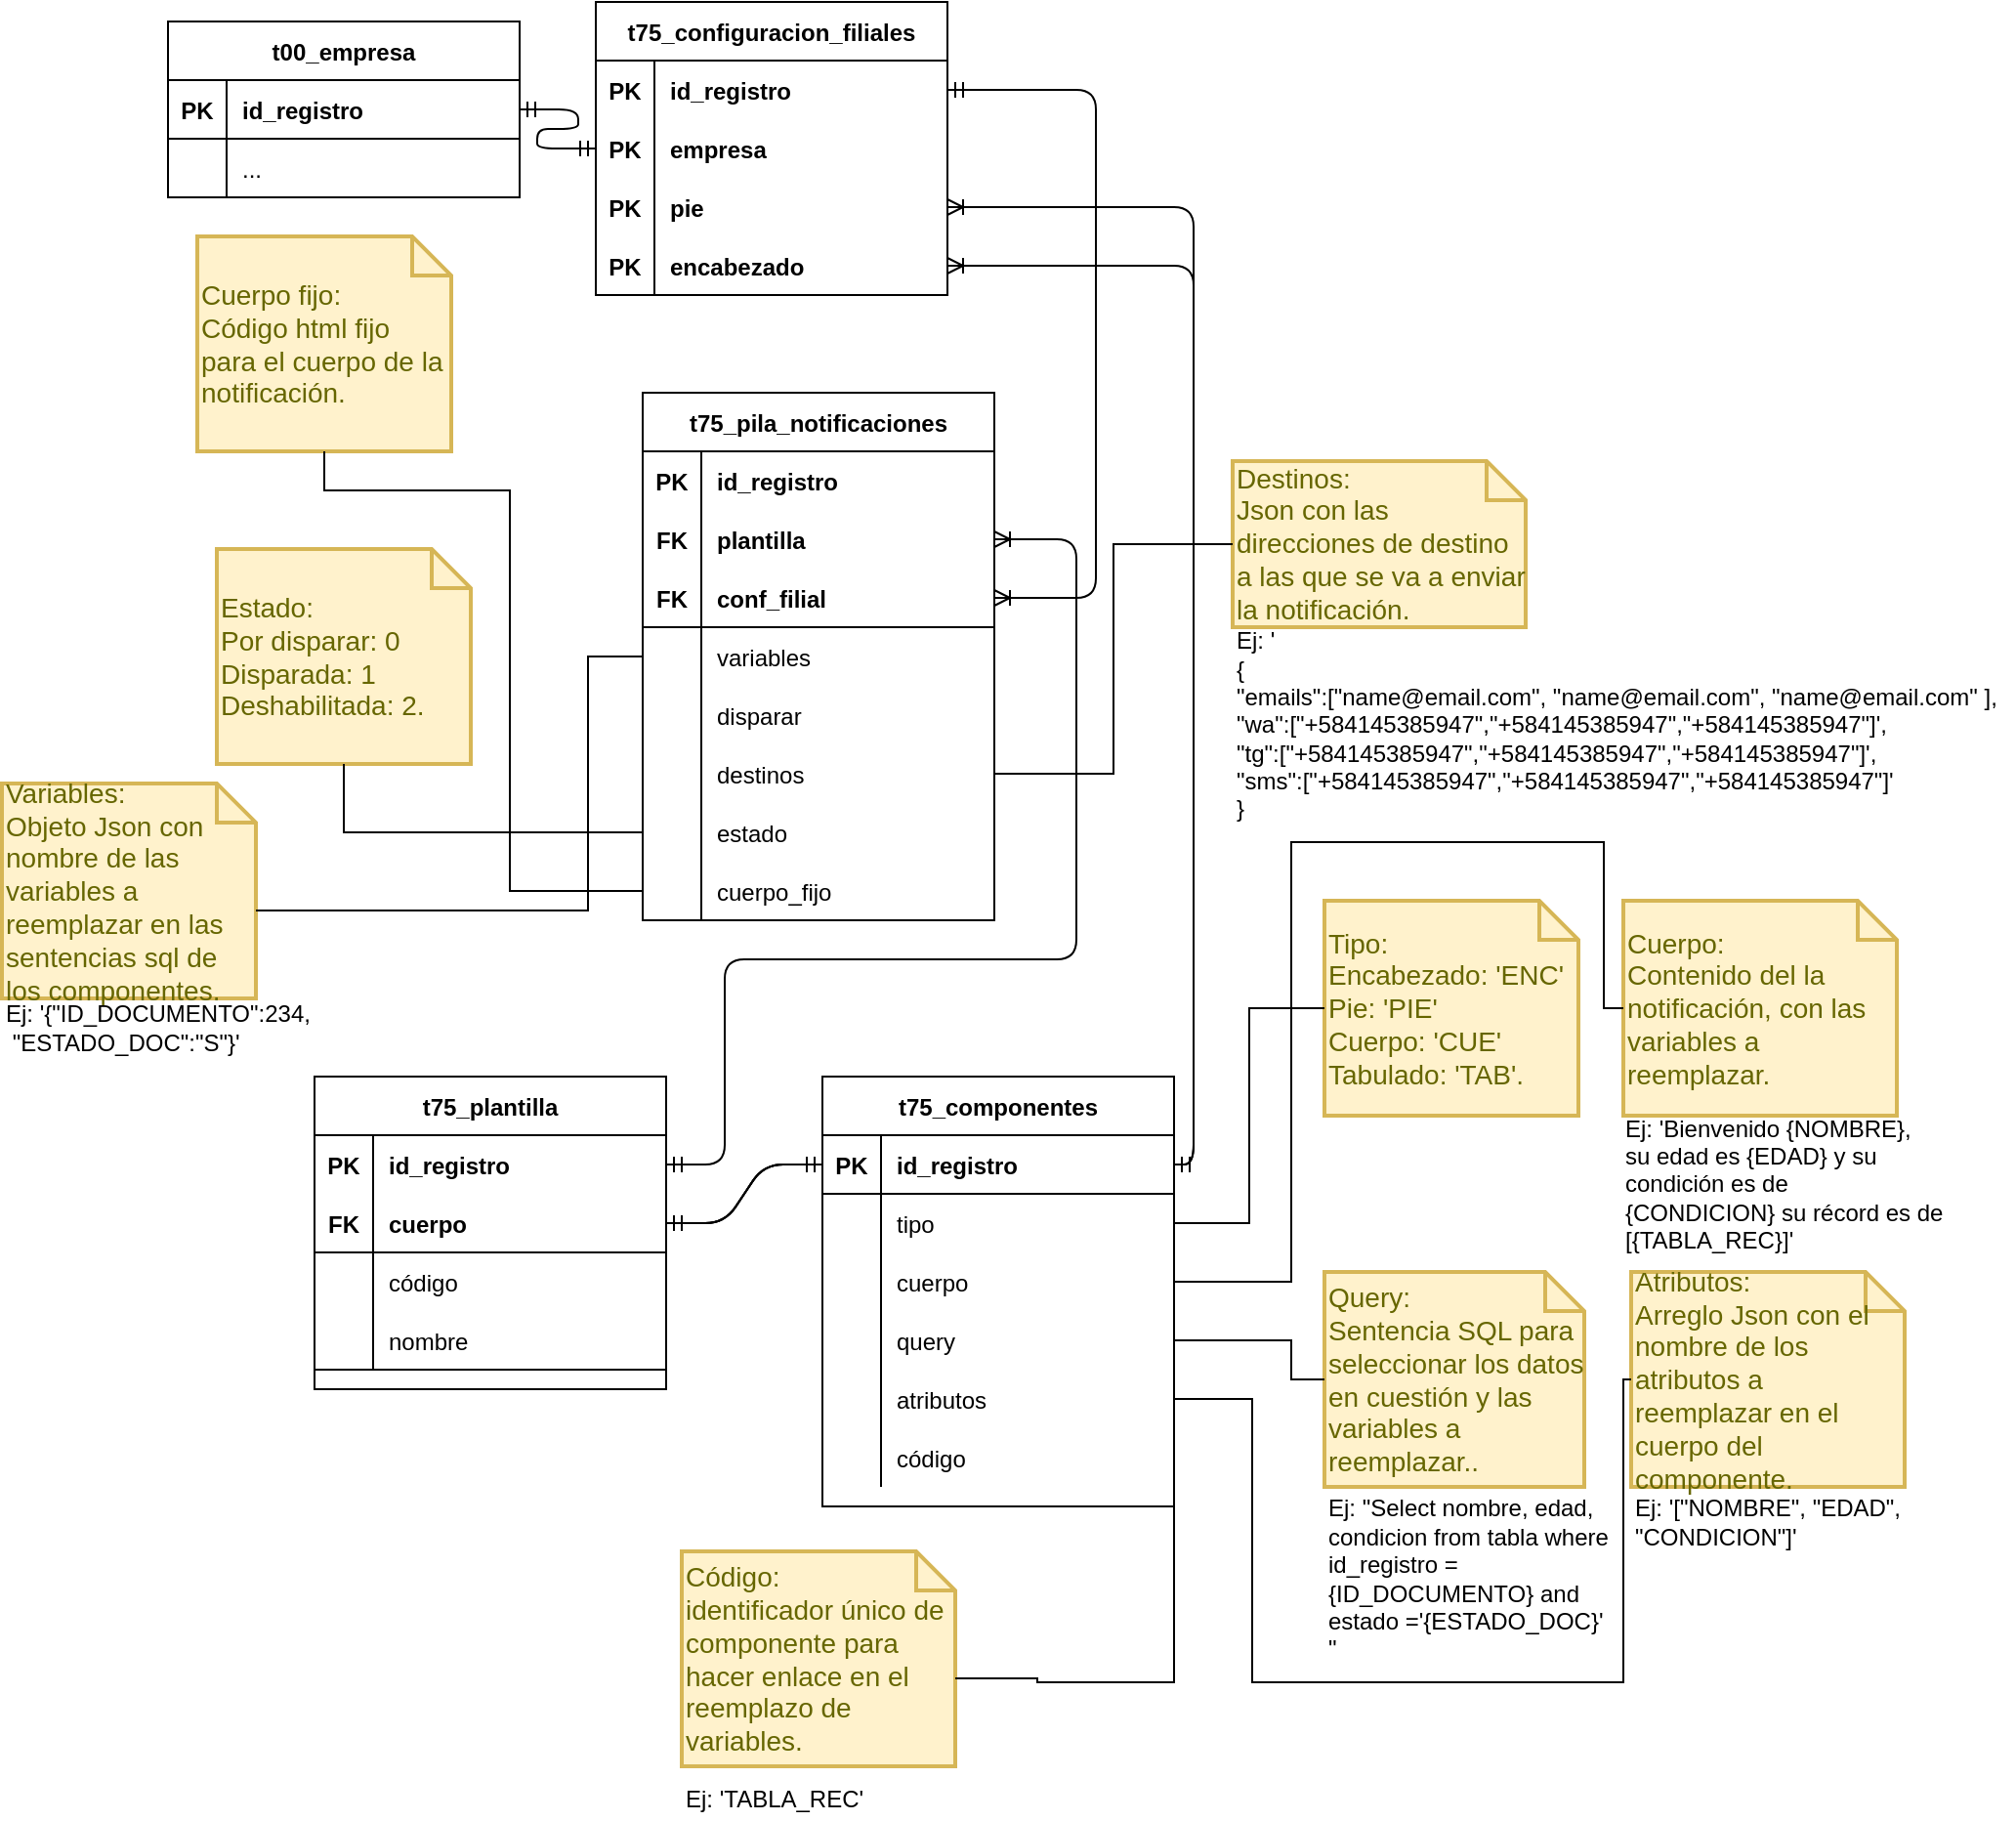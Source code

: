 <mxfile version="13.4.1" type="github">
  <diagram id="J36BQQnPg78suODzzUQr" name="Page-1">
    <mxGraphModel dx="717" dy="1532" grid="1" gridSize="10" guides="1" tooltips="1" connect="1" arrows="1" fold="1" page="1" pageScale="1" pageWidth="827" pageHeight="1169" math="0" shadow="0">
      <root>
        <mxCell id="0" />
        <mxCell id="1" parent="0" />
        <mxCell id="LYrSy0yfMRbzxB3Prvpc-205" value="Tipo: &lt;br&gt;Encabezado: &#39;ENC&#39;&lt;br&gt;Pie: &#39;PIE&#39;&lt;br&gt;Cuerpo: &#39;CUE&#39;&lt;br&gt;Tabulado: &#39;TAB&#39;." style="shape=note;strokeWidth=2;fontSize=14;size=20;whiteSpace=wrap;html=1;fillColor=#fff2cc;strokeColor=#d6b656;fontColor=#666600;align=left;" parent="1" vertex="1">
          <mxGeometry x="697" y="200" width="130" height="110" as="geometry" />
        </mxCell>
        <mxCell id="LYrSy0yfMRbzxB3Prvpc-206" value="" style="endArrow=none;html=1;rounded=0;entryX=0;entryY=0.5;entryDx=0;entryDy=0;entryPerimeter=0;exitX=1;exitY=0.5;exitDx=0;exitDy=0;edgeStyle=orthogonalEdgeStyle;" parent="1" source="LYrSy0yfMRbzxB3Prvpc-193" target="LYrSy0yfMRbzxB3Prvpc-205" edge="1">
          <mxGeometry relative="1" as="geometry">
            <mxPoint x="610" y="470" as="sourcePoint" />
            <mxPoint x="770" y="470" as="targetPoint" />
          </mxGeometry>
        </mxCell>
        <mxCell id="LYrSy0yfMRbzxB3Prvpc-111" value="t75_plantilla" style="shape=table;startSize=30;container=1;collapsible=1;childLayout=tableLayout;fixedRows=1;rowLines=0;fontStyle=1;align=center;resizeLast=1;" parent="1" vertex="1">
          <mxGeometry x="180" y="290" width="180" height="160" as="geometry" />
        </mxCell>
        <mxCell id="LYrSy0yfMRbzxB3Prvpc-112" value="" style="shape=partialRectangle;collapsible=0;dropTarget=0;pointerEvents=0;fillColor=none;top=0;left=0;bottom=0;right=0;points=[[0,0.5],[1,0.5]];portConstraint=eastwest;" parent="LYrSy0yfMRbzxB3Prvpc-111" vertex="1">
          <mxGeometry y="30" width="180" height="30" as="geometry" />
        </mxCell>
        <mxCell id="LYrSy0yfMRbzxB3Prvpc-113" value="PK" style="shape=partialRectangle;connectable=0;fillColor=none;top=0;left=0;bottom=0;right=0;fontStyle=1;overflow=hidden;" parent="LYrSy0yfMRbzxB3Prvpc-112" vertex="1">
          <mxGeometry width="30" height="30" as="geometry" />
        </mxCell>
        <mxCell id="LYrSy0yfMRbzxB3Prvpc-114" value="id_registro" style="shape=partialRectangle;connectable=0;fillColor=none;top=0;left=0;bottom=0;right=0;align=left;spacingLeft=6;fontStyle=1;overflow=hidden;" parent="LYrSy0yfMRbzxB3Prvpc-112" vertex="1">
          <mxGeometry x="30" width="150" height="30" as="geometry" />
        </mxCell>
        <mxCell id="LYrSy0yfMRbzxB3Prvpc-121" value="" style="shape=partialRectangle;collapsible=0;dropTarget=0;pointerEvents=0;fillColor=none;top=0;left=0;bottom=1;right=0;points=[[0,0.5],[1,0.5]];portConstraint=eastwest;fontStyle=1" parent="LYrSy0yfMRbzxB3Prvpc-111" vertex="1">
          <mxGeometry y="60" width="180" height="30" as="geometry" />
        </mxCell>
        <mxCell id="LYrSy0yfMRbzxB3Prvpc-122" value="FK" style="shape=partialRectangle;connectable=0;fillColor=none;top=0;left=0;bottom=0;right=0;editable=1;overflow=hidden;fontStyle=1" parent="LYrSy0yfMRbzxB3Prvpc-121" vertex="1">
          <mxGeometry width="30" height="30" as="geometry" />
        </mxCell>
        <mxCell id="LYrSy0yfMRbzxB3Prvpc-123" value="cuerpo" style="shape=partialRectangle;connectable=0;fillColor=none;top=0;left=0;bottom=0;right=0;align=left;spacingLeft=6;overflow=hidden;fontStyle=1" parent="LYrSy0yfMRbzxB3Prvpc-121" vertex="1">
          <mxGeometry x="30" width="150" height="30" as="geometry" />
        </mxCell>
        <mxCell id="LYrSy0yfMRbzxB3Prvpc-300" value="" style="shape=partialRectangle;collapsible=0;dropTarget=0;pointerEvents=0;fillColor=none;top=0;left=0;bottom=0;right=0;points=[[0,0.5],[1,0.5]];portConstraint=eastwest;fontStyle=1" parent="LYrSy0yfMRbzxB3Prvpc-111" vertex="1">
          <mxGeometry y="90" width="180" height="30" as="geometry" />
        </mxCell>
        <mxCell id="LYrSy0yfMRbzxB3Prvpc-301" value="" style="shape=partialRectangle;connectable=0;fillColor=none;top=0;left=0;bottom=0;right=0;editable=1;overflow=hidden;fontStyle=1" parent="LYrSy0yfMRbzxB3Prvpc-300" vertex="1">
          <mxGeometry width="30" height="30" as="geometry" />
        </mxCell>
        <mxCell id="LYrSy0yfMRbzxB3Prvpc-302" value="código" style="shape=partialRectangle;connectable=0;fillColor=none;top=0;left=0;bottom=0;right=0;align=left;spacingLeft=6;overflow=hidden;fontStyle=0" parent="LYrSy0yfMRbzxB3Prvpc-300" vertex="1">
          <mxGeometry x="30" width="150" height="30" as="geometry" />
        </mxCell>
        <mxCell id="LYrSy0yfMRbzxB3Prvpc-319" value="" style="shape=partialRectangle;collapsible=0;dropTarget=0;pointerEvents=0;fillColor=none;top=0;left=0;bottom=0;right=0;points=[[0,0.5],[1,0.5]];portConstraint=eastwest;fontStyle=1" parent="LYrSy0yfMRbzxB3Prvpc-111" vertex="1">
          <mxGeometry y="120" width="180" height="30" as="geometry" />
        </mxCell>
        <mxCell id="LYrSy0yfMRbzxB3Prvpc-320" value="" style="shape=partialRectangle;connectable=0;fillColor=none;top=0;left=0;bottom=1;right=0;editable=1;overflow=hidden;fontStyle=1" parent="LYrSy0yfMRbzxB3Prvpc-319" vertex="1">
          <mxGeometry width="30" height="30" as="geometry" />
        </mxCell>
        <mxCell id="LYrSy0yfMRbzxB3Prvpc-321" value="nombre" style="shape=partialRectangle;connectable=0;fillColor=none;top=0;left=0;bottom=1;right=0;align=left;spacingLeft=6;overflow=hidden;fontStyle=0" parent="LYrSy0yfMRbzxB3Prvpc-319" vertex="1">
          <mxGeometry x="30" width="150" height="30" as="geometry" />
        </mxCell>
        <mxCell id="LYrSy0yfMRbzxB3Prvpc-189" value="t75_componentes" style="shape=table;startSize=30;container=1;collapsible=1;childLayout=tableLayout;fixedRows=1;rowLines=0;fontStyle=1;align=center;resizeLast=1;" parent="1" vertex="1">
          <mxGeometry x="440" y="290" width="180" height="220" as="geometry" />
        </mxCell>
        <mxCell id="LYrSy0yfMRbzxB3Prvpc-190" value="" style="shape=partialRectangle;collapsible=0;dropTarget=0;pointerEvents=0;fillColor=none;top=0;left=0;bottom=1;right=0;points=[[0,0.5],[1,0.5]];portConstraint=eastwest;" parent="LYrSy0yfMRbzxB3Prvpc-189" vertex="1">
          <mxGeometry y="30" width="180" height="30" as="geometry" />
        </mxCell>
        <mxCell id="LYrSy0yfMRbzxB3Prvpc-191" value="PK" style="shape=partialRectangle;connectable=0;fillColor=none;top=0;left=0;bottom=0;right=0;fontStyle=1;overflow=hidden;" parent="LYrSy0yfMRbzxB3Prvpc-190" vertex="1">
          <mxGeometry width="30" height="30" as="geometry" />
        </mxCell>
        <mxCell id="LYrSy0yfMRbzxB3Prvpc-192" value="id_registro" style="shape=partialRectangle;connectable=0;fillColor=none;top=0;left=0;bottom=0;right=0;align=left;spacingLeft=6;fontStyle=1;overflow=hidden;" parent="LYrSy0yfMRbzxB3Prvpc-190" vertex="1">
          <mxGeometry x="30" width="150" height="30" as="geometry" />
        </mxCell>
        <mxCell id="LYrSy0yfMRbzxB3Prvpc-193" value="" style="shape=partialRectangle;collapsible=0;dropTarget=0;pointerEvents=0;fillColor=none;top=0;left=0;bottom=0;right=0;points=[[0,0.5],[1,0.5]];portConstraint=eastwest;" parent="LYrSy0yfMRbzxB3Prvpc-189" vertex="1">
          <mxGeometry y="60" width="180" height="30" as="geometry" />
        </mxCell>
        <mxCell id="LYrSy0yfMRbzxB3Prvpc-194" value="" style="shape=partialRectangle;connectable=0;fillColor=none;top=0;left=0;bottom=0;right=0;editable=1;overflow=hidden;" parent="LYrSy0yfMRbzxB3Prvpc-193" vertex="1">
          <mxGeometry width="30" height="30" as="geometry" />
        </mxCell>
        <mxCell id="LYrSy0yfMRbzxB3Prvpc-195" value="tipo" style="shape=partialRectangle;connectable=0;fillColor=none;top=0;left=0;bottom=0;right=0;align=left;spacingLeft=6;overflow=hidden;" parent="LYrSy0yfMRbzxB3Prvpc-193" vertex="1">
          <mxGeometry x="30" width="150" height="30" as="geometry" />
        </mxCell>
        <mxCell id="LYrSy0yfMRbzxB3Prvpc-196" value="" style="shape=partialRectangle;collapsible=0;dropTarget=0;pointerEvents=0;fillColor=none;top=0;left=0;bottom=0;right=0;points=[[0,0.5],[1,0.5]];portConstraint=eastwest;" parent="LYrSy0yfMRbzxB3Prvpc-189" vertex="1">
          <mxGeometry y="90" width="180" height="30" as="geometry" />
        </mxCell>
        <mxCell id="LYrSy0yfMRbzxB3Prvpc-197" value="" style="shape=partialRectangle;connectable=0;fillColor=none;top=0;left=0;bottom=0;right=0;editable=1;overflow=hidden;" parent="LYrSy0yfMRbzxB3Prvpc-196" vertex="1">
          <mxGeometry width="30" height="30" as="geometry" />
        </mxCell>
        <mxCell id="LYrSy0yfMRbzxB3Prvpc-198" value="cuerpo" style="shape=partialRectangle;connectable=0;fillColor=none;top=0;left=0;bottom=0;right=0;align=left;spacingLeft=6;overflow=hidden;" parent="LYrSy0yfMRbzxB3Prvpc-196" vertex="1">
          <mxGeometry x="30" width="150" height="30" as="geometry" />
        </mxCell>
        <mxCell id="LYrSy0yfMRbzxB3Prvpc-199" value="" style="shape=partialRectangle;collapsible=0;dropTarget=0;pointerEvents=0;fillColor=none;top=0;left=0;bottom=0;right=0;points=[[0,0.5],[1,0.5]];portConstraint=eastwest;" parent="LYrSy0yfMRbzxB3Prvpc-189" vertex="1">
          <mxGeometry y="120" width="180" height="30" as="geometry" />
        </mxCell>
        <mxCell id="LYrSy0yfMRbzxB3Prvpc-200" value="" style="shape=partialRectangle;connectable=0;fillColor=none;top=0;left=0;bottom=0;right=0;editable=1;overflow=hidden;" parent="LYrSy0yfMRbzxB3Prvpc-199" vertex="1">
          <mxGeometry width="30" height="30" as="geometry" />
        </mxCell>
        <mxCell id="LYrSy0yfMRbzxB3Prvpc-201" value="query" style="shape=partialRectangle;connectable=0;fillColor=none;top=0;left=0;bottom=0;right=0;align=left;spacingLeft=6;overflow=hidden;" parent="LYrSy0yfMRbzxB3Prvpc-199" vertex="1">
          <mxGeometry x="30" width="150" height="30" as="geometry" />
        </mxCell>
        <mxCell id="LYrSy0yfMRbzxB3Prvpc-202" value="" style="shape=partialRectangle;collapsible=0;dropTarget=0;pointerEvents=0;fillColor=none;top=0;left=0;bottom=0;right=0;points=[[0,0.5],[1,0.5]];portConstraint=eastwest;" parent="LYrSy0yfMRbzxB3Prvpc-189" vertex="1">
          <mxGeometry y="150" width="180" height="30" as="geometry" />
        </mxCell>
        <mxCell id="LYrSy0yfMRbzxB3Prvpc-203" value="" style="shape=partialRectangle;connectable=0;fillColor=none;top=0;left=0;bottom=0;right=0;editable=1;overflow=hidden;" parent="LYrSy0yfMRbzxB3Prvpc-202" vertex="1">
          <mxGeometry width="30" height="30" as="geometry" />
        </mxCell>
        <mxCell id="LYrSy0yfMRbzxB3Prvpc-204" value="atributos" style="shape=partialRectangle;connectable=0;fillColor=none;top=0;left=0;bottom=0;right=0;align=left;spacingLeft=6;overflow=hidden;" parent="LYrSy0yfMRbzxB3Prvpc-202" vertex="1">
          <mxGeometry x="30" width="150" height="30" as="geometry" />
        </mxCell>
        <mxCell id="LYrSy0yfMRbzxB3Prvpc-234" value="" style="shape=partialRectangle;collapsible=0;dropTarget=0;pointerEvents=0;fillColor=none;top=0;left=0;bottom=0;right=0;points=[[0,0.5],[1,0.5]];portConstraint=eastwest;" parent="LYrSy0yfMRbzxB3Prvpc-189" vertex="1">
          <mxGeometry y="180" width="180" height="30" as="geometry" />
        </mxCell>
        <mxCell id="LYrSy0yfMRbzxB3Prvpc-235" value="" style="shape=partialRectangle;connectable=0;fillColor=none;top=0;left=0;bottom=0;right=0;editable=1;overflow=hidden;" parent="LYrSy0yfMRbzxB3Prvpc-234" vertex="1">
          <mxGeometry width="30" height="30" as="geometry" />
        </mxCell>
        <mxCell id="LYrSy0yfMRbzxB3Prvpc-236" value="código" style="shape=partialRectangle;connectable=0;fillColor=none;top=0;left=0;bottom=0;right=0;align=left;spacingLeft=6;overflow=hidden;" parent="LYrSy0yfMRbzxB3Prvpc-234" vertex="1">
          <mxGeometry x="30" width="150" height="30" as="geometry" />
        </mxCell>
        <mxCell id="LYrSy0yfMRbzxB3Prvpc-214" value="Estado: &lt;br&gt;Por disparar: 0&lt;br&gt;Disparada: 1&lt;br&gt;Deshabilitada: 2." style="shape=note;strokeWidth=2;fontSize=14;size=20;whiteSpace=wrap;html=1;fillColor=#fff2cc;strokeColor=#d6b656;fontColor=#666600;align=left;" parent="1" vertex="1">
          <mxGeometry x="130" y="20" width="130" height="110" as="geometry" />
        </mxCell>
        <mxCell id="LYrSy0yfMRbzxB3Prvpc-215" value="" style="endArrow=none;html=1;rounded=0;entryX=0.5;entryY=1;entryDx=0;entryDy=0;entryPerimeter=0;exitX=0;exitY=0.5;exitDx=0;exitDy=0;edgeStyle=orthogonalEdgeStyle;" parent="1" source="gWyJ4YFkrxUvA9i4bFYE-20" target="LYrSy0yfMRbzxB3Prvpc-214" edge="1">
          <mxGeometry relative="1" as="geometry">
            <mxPoint x="-20" y="375" as="sourcePoint" />
            <mxPoint x="130" y="480" as="targetPoint" />
          </mxGeometry>
        </mxCell>
        <mxCell id="LYrSy0yfMRbzxB3Prvpc-216" value="Atributos:&lt;br&gt;Arreglo Json con el nombre de los atributos a reemplazar en el cuerpo del componente." style="shape=note;strokeWidth=2;fontSize=14;size=20;whiteSpace=wrap;html=1;fillColor=#fff2cc;strokeColor=#d6b656;fontColor=#666600;align=left;" parent="1" vertex="1">
          <mxGeometry x="854" y="390" width="140" height="110" as="geometry" />
        </mxCell>
        <mxCell id="LYrSy0yfMRbzxB3Prvpc-217" value="" style="endArrow=none;html=1;rounded=0;entryX=0;entryY=0.5;entryDx=0;entryDy=0;entryPerimeter=0;exitX=1;exitY=0.5;exitDx=0;exitDy=0;edgeStyle=orthogonalEdgeStyle;" parent="1" source="LYrSy0yfMRbzxB3Prvpc-202" target="LYrSy0yfMRbzxB3Prvpc-216" edge="1">
          <mxGeometry relative="1" as="geometry">
            <mxPoint x="530" y="615" as="sourcePoint" />
            <mxPoint x="635" y="570" as="targetPoint" />
            <Array as="points">
              <mxPoint x="660" y="455" />
              <mxPoint x="660" y="600" />
              <mxPoint x="850" y="600" />
              <mxPoint x="850" y="445" />
            </Array>
          </mxGeometry>
        </mxCell>
        <mxCell id="LYrSy0yfMRbzxB3Prvpc-218" value="Ej: &#39;[&quot;NOMBRE&quot;, &quot;EDAD&quot;, &lt;br&gt;&quot;CONDICION&quot;]&#39;" style="text;html=1;align=left;verticalAlign=middle;resizable=0;points=[];autosize=1;" parent="1" vertex="1">
          <mxGeometry x="854" y="503" width="150" height="30" as="geometry" />
        </mxCell>
        <mxCell id="LYrSy0yfMRbzxB3Prvpc-220" value="Cuerpo:&lt;br&gt;Contenido del la notificación, con las variables a reemplazar." style="shape=note;strokeWidth=2;fontSize=14;size=20;whiteSpace=wrap;html=1;fillColor=#fff2cc;strokeColor=#d6b656;fontColor=#666600;align=left;" parent="1" vertex="1">
          <mxGeometry x="850" y="200" width="140" height="110" as="geometry" />
        </mxCell>
        <mxCell id="LYrSy0yfMRbzxB3Prvpc-221" value="Ej: &#39;Bienvenido {NOMBRE}, &lt;br&gt;su edad es {EDAD} y su &lt;br&gt;condición es de &lt;br&gt;{CONDICION} su récord es de &lt;br&gt;[{TABLA_REC}]&#39;" style="text;html=1;align=left;verticalAlign=middle;resizable=0;points=[];autosize=1;" parent="1" vertex="1">
          <mxGeometry x="849" y="305" width="180" height="80" as="geometry" />
        </mxCell>
        <mxCell id="LYrSy0yfMRbzxB3Prvpc-222" value="" style="endArrow=none;html=1;rounded=0;entryX=0;entryY=0.5;entryDx=0;entryDy=0;entryPerimeter=0;exitX=1;exitY=0.5;exitDx=0;exitDy=0;edgeStyle=orthogonalEdgeStyle;" parent="1" source="LYrSy0yfMRbzxB3Prvpc-196" target="LYrSy0yfMRbzxB3Prvpc-220" edge="1">
          <mxGeometry relative="1" as="geometry">
            <mxPoint x="630" y="375" as="sourcePoint" />
            <mxPoint x="707" y="265" as="targetPoint" />
            <Array as="points">
              <mxPoint x="680" y="395" />
              <mxPoint x="680" y="170" />
              <mxPoint x="840" y="170" />
              <mxPoint x="840" y="255" />
            </Array>
          </mxGeometry>
        </mxCell>
        <mxCell id="LYrSy0yfMRbzxB3Prvpc-224" value="Query:&lt;br&gt;Sentencia SQL para seleccionar los datos en cuestión y las variables a reemplazar.." style="shape=note;strokeWidth=2;fontSize=14;size=20;whiteSpace=wrap;html=1;fillColor=#fff2cc;strokeColor=#d6b656;fontColor=#666600;align=left;" parent="1" vertex="1">
          <mxGeometry x="697" y="390" width="133" height="110" as="geometry" />
        </mxCell>
        <mxCell id="LYrSy0yfMRbzxB3Prvpc-225" value="" style="endArrow=none;html=1;rounded=0;entryX=0;entryY=0.5;entryDx=0;entryDy=0;entryPerimeter=0;exitX=1;exitY=0.5;exitDx=0;exitDy=0;edgeStyle=orthogonalEdgeStyle;" parent="1" source="LYrSy0yfMRbzxB3Prvpc-199" target="LYrSy0yfMRbzxB3Prvpc-224" edge="1">
          <mxGeometry relative="1" as="geometry">
            <mxPoint x="860" y="505" as="sourcePoint" />
            <mxPoint x="947" y="375" as="targetPoint" />
            <Array as="points">
              <mxPoint x="680" y="425" />
              <mxPoint x="680" y="445" />
            </Array>
          </mxGeometry>
        </mxCell>
        <mxCell id="LYrSy0yfMRbzxB3Prvpc-226" value="Ej: &quot;Select nombre, edad, &lt;br&gt;condicion from tabla where &lt;br&gt;id_registro =&lt;br&gt;{ID_DOCUMENTO} and&lt;br&gt;estado =&#39;{ESTADO_DOC}&#39;&lt;br&gt;&quot;" style="text;html=1;align=left;verticalAlign=middle;resizable=0;points=[];autosize=1;" parent="1" vertex="1">
          <mxGeometry x="697" y="502" width="160" height="90" as="geometry" />
        </mxCell>
        <mxCell id="LYrSy0yfMRbzxB3Prvpc-231" value="Variables:&lt;br&gt;Objeto Json con nombre de las variables a reemplazar en las sentencias sql de los componentes." style="shape=note;strokeWidth=2;fontSize=14;size=20;whiteSpace=wrap;html=1;fillColor=#fff2cc;strokeColor=#d6b656;fontColor=#666600;align=left;" parent="1" vertex="1">
          <mxGeometry x="20" y="140" width="130" height="110" as="geometry" />
        </mxCell>
        <mxCell id="LYrSy0yfMRbzxB3Prvpc-232" value="" style="endArrow=none;html=1;rounded=0;entryX=0;entryY=0;entryDx=130;entryDy=65;entryPerimeter=0;exitX=0;exitY=0.5;exitDx=0;exitDy=0;edgeStyle=orthogonalEdgeStyle;" parent="1" source="LYrSy0yfMRbzxB3Prvpc-262" target="LYrSy0yfMRbzxB3Prvpc-231" edge="1">
          <mxGeometry relative="1" as="geometry">
            <mxPoint x="180" y="725" as="sourcePoint" />
            <mxPoint x="130" y="720" as="targetPoint" />
            <Array as="points">
              <mxPoint x="320" y="75" />
              <mxPoint x="320" y="205" />
            </Array>
          </mxGeometry>
        </mxCell>
        <mxCell id="LYrSy0yfMRbzxB3Prvpc-233" value="Ej: &#39;{&quot;ID_DOCUMENTO&quot;:234,&lt;br&gt;&amp;nbsp;&quot;ESTADO_DOC&quot;:&quot;S&quot;}&#39;" style="text;html=1;align=left;verticalAlign=middle;resizable=0;points=[];autosize=1;" parent="1" vertex="1">
          <mxGeometry x="20" y="250" width="170" height="30" as="geometry" />
        </mxCell>
        <mxCell id="LYrSy0yfMRbzxB3Prvpc-237" value="Código:&lt;br&gt;identificador único de componente para hacer enlace en el reemplazo de variables." style="shape=note;strokeWidth=2;fontSize=14;size=20;whiteSpace=wrap;html=1;fillColor=#fff2cc;strokeColor=#d6b656;fontColor=#666600;align=left;" parent="1" vertex="1">
          <mxGeometry x="368" y="533" width="140" height="110" as="geometry" />
        </mxCell>
        <mxCell id="LYrSy0yfMRbzxB3Prvpc-238" value="" style="endArrow=none;html=1;rounded=0;entryX=0;entryY=0;entryDx=140;entryDy=65;entryPerimeter=0;exitX=1;exitY=0.5;exitDx=0;exitDy=0;edgeStyle=orthogonalEdgeStyle;" parent="1" source="LYrSy0yfMRbzxB3Prvpc-234" target="LYrSy0yfMRbzxB3Prvpc-237" edge="1">
          <mxGeometry relative="1" as="geometry">
            <mxPoint x="348" y="685" as="sourcePoint" />
            <mxPoint x="363" y="800" as="targetPoint" />
            <Array as="points">
              <mxPoint x="620" y="600" />
              <mxPoint x="550" y="600" />
              <mxPoint x="550" y="598" />
            </Array>
          </mxGeometry>
        </mxCell>
        <mxCell id="LYrSy0yfMRbzxB3Prvpc-239" value="Ej: &#39;TABLA_REC&#39;" style="text;html=1;align=left;verticalAlign=middle;resizable=0;points=[];autosize=1;" parent="1" vertex="1">
          <mxGeometry x="368" y="650" width="110" height="20" as="geometry" />
        </mxCell>
        <mxCell id="LYrSy0yfMRbzxB3Prvpc-240" value="" style="edgeStyle=entityRelationEdgeStyle;fontSize=12;html=1;endArrow=ERmandOne;startArrow=ERmandOne;entryX=0;entryY=0.5;entryDx=0;entryDy=0;exitX=1;exitY=0.5;exitDx=0;exitDy=0;" parent="1" target="LYrSy0yfMRbzxB3Prvpc-190" edge="1">
          <mxGeometry width="100" height="100" relative="1" as="geometry">
            <mxPoint x="360" y="365" as="sourcePoint" />
            <mxPoint x="470" y="560" as="targetPoint" />
          </mxGeometry>
        </mxCell>
        <mxCell id="LYrSy0yfMRbzxB3Prvpc-241" value="" style="edgeStyle=entityRelationEdgeStyle;fontSize=12;html=1;endArrow=ERmandOne;startArrow=ERmandOne;entryX=0;entryY=0.5;entryDx=0;entryDy=0;exitX=1;exitY=0.5;exitDx=0;exitDy=0;" parent="1" target="LYrSy0yfMRbzxB3Prvpc-190" edge="1">
          <mxGeometry width="100" height="100" relative="1" as="geometry">
            <mxPoint x="360" y="365" as="sourcePoint" />
            <mxPoint x="450" y="345" as="targetPoint" />
          </mxGeometry>
        </mxCell>
        <mxCell id="LYrSy0yfMRbzxB3Prvpc-242" value="" style="edgeStyle=entityRelationEdgeStyle;fontSize=12;html=1;endArrow=ERmandOne;startArrow=ERmandOne;entryX=0;entryY=0.5;entryDx=0;entryDy=0;exitX=1;exitY=0.5;exitDx=0;exitDy=0;" parent="1" source="LYrSy0yfMRbzxB3Prvpc-121" target="LYrSy0yfMRbzxB3Prvpc-190" edge="1">
          <mxGeometry width="100" height="100" relative="1" as="geometry">
            <mxPoint x="380" y="385" as="sourcePoint" />
            <mxPoint x="460" y="355" as="targetPoint" />
          </mxGeometry>
        </mxCell>
        <mxCell id="LYrSy0yfMRbzxB3Prvpc-265" value="" style="edgeStyle=orthogonalEdgeStyle;fontSize=12;html=1;endArrow=ERoneToMany;startArrow=ERmandOne;exitX=1;exitY=0.5;exitDx=0;exitDy=0;entryX=1;entryY=0.5;entryDx=0;entryDy=0;" parent="1" source="LYrSy0yfMRbzxB3Prvpc-112" target="LYrSy0yfMRbzxB3Prvpc-256" edge="1">
          <mxGeometry width="100" height="100" relative="1" as="geometry">
            <mxPoint x="550" y="150" as="sourcePoint" />
            <mxPoint x="570" y="200" as="targetPoint" />
            <Array as="points">
              <mxPoint x="390" y="335" />
              <mxPoint x="390" y="230" />
              <mxPoint x="570" y="230" />
              <mxPoint x="570" y="15" />
            </Array>
          </mxGeometry>
        </mxCell>
        <mxCell id="LYrSy0yfMRbzxB3Prvpc-325" value="Destinos:&lt;br&gt;Json con las direcciones de destino a las que se va a enviar la notificación." style="shape=note;strokeWidth=2;fontSize=14;size=20;whiteSpace=wrap;html=1;fillColor=#fff2cc;strokeColor=#d6b656;fontColor=#666600;align=left;" parent="1" vertex="1">
          <mxGeometry x="650" y="-25.06" width="150" height="85.06" as="geometry" />
        </mxCell>
        <mxCell id="LYrSy0yfMRbzxB3Prvpc-326" value="" style="endArrow=none;html=1;rounded=0;entryX=0;entryY=0.5;entryDx=0;entryDy=0;entryPerimeter=0;exitX=1;exitY=0.5;exitDx=0;exitDy=0;edgeStyle=orthogonalEdgeStyle;" parent="1" source="LYrSy0yfMRbzxB3Prvpc-322" target="LYrSy0yfMRbzxB3Prvpc-325" edge="1">
          <mxGeometry relative="1" as="geometry">
            <mxPoint x="710" y="139.94" as="sourcePoint" />
            <mxPoint x="860" y="244.94" as="targetPoint" />
          </mxGeometry>
        </mxCell>
        <mxCell id="LYrSy0yfMRbzxB3Prvpc-327" value="Ej: &#39;&lt;br&gt;{&lt;br&gt;&quot;emails&quot;:[&quot;name@email.com&quot;, &quot;name@email.com&quot;,&amp;nbsp;&quot;name@email.com&quot;&amp;nbsp;],&lt;br&gt;&quot;wa&quot;:[&quot;+584145385947&quot;,&quot;+584145385947&quot;,&quot;+584145385947&quot;]&#39;,&lt;br&gt;&quot;tg&quot;:[&quot;+584145385947&quot;,&quot;+584145385947&quot;,&quot;+584145385947&quot;]&#39;,&lt;br&gt;&quot;sms&quot;:[&quot;+584145385947&quot;,&quot;+584145385947&quot;,&quot;+584145385947&quot;]&#39;&lt;br&gt;}" style="text;html=1;align=left;verticalAlign=middle;resizable=0;points=[];autosize=1;" parent="1" vertex="1">
          <mxGeometry x="650" y="60" width="400" height="100" as="geometry" />
        </mxCell>
        <mxCell id="gWyJ4YFkrxUvA9i4bFYE-46" value="t75_configuracion_filiales" style="shape=table;startSize=30;container=1;collapsible=1;childLayout=tableLayout;fixedRows=1;rowLines=0;fontStyle=1;align=center;resizeLast=1;" vertex="1" parent="1">
          <mxGeometry x="324" y="-260" width="180" height="150" as="geometry" />
        </mxCell>
        <mxCell id="gWyJ4YFkrxUvA9i4bFYE-47" value="" style="shape=partialRectangle;collapsible=0;dropTarget=0;pointerEvents=0;fillColor=none;top=0;left=0;bottom=0;right=0;points=[[0,0.5],[1,0.5]];portConstraint=eastwest;" vertex="1" parent="gWyJ4YFkrxUvA9i4bFYE-46">
          <mxGeometry y="30" width="180" height="30" as="geometry" />
        </mxCell>
        <mxCell id="gWyJ4YFkrxUvA9i4bFYE-48" value="PK" style="shape=partialRectangle;connectable=0;fillColor=none;top=0;left=0;bottom=0;right=0;fontStyle=1;overflow=hidden;" vertex="1" parent="gWyJ4YFkrxUvA9i4bFYE-47">
          <mxGeometry width="30" height="30" as="geometry" />
        </mxCell>
        <mxCell id="gWyJ4YFkrxUvA9i4bFYE-49" value="id_registro" style="shape=partialRectangle;connectable=0;fillColor=none;top=0;left=0;bottom=0;right=0;align=left;spacingLeft=6;fontStyle=1;overflow=hidden;" vertex="1" parent="gWyJ4YFkrxUvA9i4bFYE-47">
          <mxGeometry x="30" width="150" height="30" as="geometry" />
        </mxCell>
        <mxCell id="gWyJ4YFkrxUvA9i4bFYE-53" value="" style="shape=partialRectangle;collapsible=0;dropTarget=0;pointerEvents=0;fillColor=none;top=0;left=0;bottom=0;right=0;points=[[0,0.5],[1,0.5]];portConstraint=eastwest;" vertex="1" parent="gWyJ4YFkrxUvA9i4bFYE-46">
          <mxGeometry y="60" width="180" height="30" as="geometry" />
        </mxCell>
        <mxCell id="gWyJ4YFkrxUvA9i4bFYE-54" value="PK" style="shape=partialRectangle;connectable=0;fillColor=none;top=0;left=0;bottom=0;right=0;fontStyle=1;overflow=hidden;" vertex="1" parent="gWyJ4YFkrxUvA9i4bFYE-53">
          <mxGeometry width="30" height="30" as="geometry" />
        </mxCell>
        <mxCell id="gWyJ4YFkrxUvA9i4bFYE-55" value="empresa" style="shape=partialRectangle;connectable=0;fillColor=none;top=0;left=0;bottom=0;right=0;align=left;spacingLeft=6;fontStyle=1;overflow=hidden;" vertex="1" parent="gWyJ4YFkrxUvA9i4bFYE-53">
          <mxGeometry x="30" width="150" height="30" as="geometry" />
        </mxCell>
        <mxCell id="gWyJ4YFkrxUvA9i4bFYE-56" value="" style="shape=partialRectangle;collapsible=0;dropTarget=0;pointerEvents=0;fillColor=none;top=0;left=0;bottom=0;right=0;points=[[0,0.5],[1,0.5]];portConstraint=eastwest;" vertex="1" parent="gWyJ4YFkrxUvA9i4bFYE-46">
          <mxGeometry y="90" width="180" height="30" as="geometry" />
        </mxCell>
        <mxCell id="gWyJ4YFkrxUvA9i4bFYE-57" value="PK" style="shape=partialRectangle;connectable=0;fillColor=none;top=0;left=0;bottom=0;right=0;fontStyle=1;overflow=hidden;" vertex="1" parent="gWyJ4YFkrxUvA9i4bFYE-56">
          <mxGeometry width="30" height="30" as="geometry" />
        </mxCell>
        <mxCell id="gWyJ4YFkrxUvA9i4bFYE-58" value="pie" style="shape=partialRectangle;connectable=0;fillColor=none;top=0;left=0;bottom=0;right=0;align=left;spacingLeft=6;fontStyle=1;overflow=hidden;" vertex="1" parent="gWyJ4YFkrxUvA9i4bFYE-56">
          <mxGeometry x="30" width="150" height="30" as="geometry" />
        </mxCell>
        <mxCell id="gWyJ4YFkrxUvA9i4bFYE-59" value="" style="shape=partialRectangle;collapsible=0;dropTarget=0;pointerEvents=0;fillColor=none;top=0;left=0;bottom=1;right=0;points=[[0,0.5],[1,0.5]];portConstraint=eastwest;" vertex="1" parent="gWyJ4YFkrxUvA9i4bFYE-46">
          <mxGeometry y="120" width="180" height="30" as="geometry" />
        </mxCell>
        <mxCell id="gWyJ4YFkrxUvA9i4bFYE-60" value="PK" style="shape=partialRectangle;connectable=0;fillColor=none;top=0;left=0;bottom=0;right=0;fontStyle=1;overflow=hidden;" vertex="1" parent="gWyJ4YFkrxUvA9i4bFYE-59">
          <mxGeometry width="30" height="30" as="geometry" />
        </mxCell>
        <mxCell id="gWyJ4YFkrxUvA9i4bFYE-61" value="encabezado" style="shape=partialRectangle;connectable=0;fillColor=none;top=0;left=0;bottom=0;right=0;align=left;spacingLeft=6;fontStyle=1;overflow=hidden;" vertex="1" parent="gWyJ4YFkrxUvA9i4bFYE-59">
          <mxGeometry x="30" width="150" height="30" as="geometry" />
        </mxCell>
        <mxCell id="gWyJ4YFkrxUvA9i4bFYE-23" value="t00_empresa" style="shape=table;startSize=30;container=1;collapsible=1;childLayout=tableLayout;fixedRows=1;rowLines=0;fontStyle=1;align=center;resizeLast=1;" vertex="1" parent="1">
          <mxGeometry x="105" y="-250" width="180" height="90" as="geometry" />
        </mxCell>
        <mxCell id="gWyJ4YFkrxUvA9i4bFYE-24" value="" style="shape=partialRectangle;collapsible=0;dropTarget=0;pointerEvents=0;fillColor=none;top=0;left=0;bottom=1;right=0;points=[[0,0.5],[1,0.5]];portConstraint=eastwest;" vertex="1" parent="gWyJ4YFkrxUvA9i4bFYE-23">
          <mxGeometry y="30" width="180" height="30" as="geometry" />
        </mxCell>
        <mxCell id="gWyJ4YFkrxUvA9i4bFYE-25" value="PK" style="shape=partialRectangle;connectable=0;fillColor=none;top=0;left=0;bottom=0;right=0;fontStyle=1;overflow=hidden;" vertex="1" parent="gWyJ4YFkrxUvA9i4bFYE-24">
          <mxGeometry width="30" height="30" as="geometry" />
        </mxCell>
        <mxCell id="gWyJ4YFkrxUvA9i4bFYE-26" value="id_registro" style="shape=partialRectangle;connectable=0;fillColor=none;top=0;left=0;bottom=0;right=0;align=left;spacingLeft=6;fontStyle=1;overflow=hidden;" vertex="1" parent="gWyJ4YFkrxUvA9i4bFYE-24">
          <mxGeometry x="30" width="150" height="30" as="geometry" />
        </mxCell>
        <mxCell id="gWyJ4YFkrxUvA9i4bFYE-33" value="" style="shape=partialRectangle;collapsible=0;dropTarget=0;pointerEvents=0;fillColor=none;top=0;left=0;bottom=0;right=0;points=[[0,0.5],[1,0.5]];portConstraint=eastwest;" vertex="1" parent="gWyJ4YFkrxUvA9i4bFYE-23">
          <mxGeometry y="60" width="180" height="30" as="geometry" />
        </mxCell>
        <mxCell id="gWyJ4YFkrxUvA9i4bFYE-34" value="" style="shape=partialRectangle;connectable=0;fillColor=none;top=0;left=0;bottom=0;right=0;editable=1;overflow=hidden;" vertex="1" parent="gWyJ4YFkrxUvA9i4bFYE-33">
          <mxGeometry width="30" height="30" as="geometry" />
        </mxCell>
        <mxCell id="gWyJ4YFkrxUvA9i4bFYE-35" value="..." style="shape=partialRectangle;connectable=0;fillColor=none;top=0;left=0;bottom=0;right=0;align=left;spacingLeft=6;overflow=hidden;" vertex="1" parent="gWyJ4YFkrxUvA9i4bFYE-33">
          <mxGeometry x="30" width="150" height="30" as="geometry" />
        </mxCell>
        <mxCell id="gWyJ4YFkrxUvA9i4bFYE-62" value="" style="edgeStyle=orthogonalEdgeStyle;fontSize=12;html=1;endArrow=ERoneToMany;startArrow=ERmandOne;exitX=1;exitY=0.5;exitDx=0;exitDy=0;entryX=1;entryY=0.5;entryDx=0;entryDy=0;" edge="1" parent="1" source="gWyJ4YFkrxUvA9i4bFYE-47" target="LYrSy0yfMRbzxB3Prvpc-259">
          <mxGeometry width="100" height="100" relative="1" as="geometry">
            <mxPoint x="550" y="-10" as="sourcePoint" />
            <mxPoint x="718" y="-300" as="targetPoint" />
            <Array as="points">
              <mxPoint x="580" y="-215" />
              <mxPoint x="580" y="45" />
            </Array>
          </mxGeometry>
        </mxCell>
        <mxCell id="gWyJ4YFkrxUvA9i4bFYE-63" value="" style="edgeStyle=orthogonalEdgeStyle;fontSize=12;html=1;endArrow=ERoneToMany;startArrow=ERmandOne;entryX=1;entryY=0.5;entryDx=0;entryDy=0;exitX=1;exitY=0.5;exitDx=0;exitDy=0;" edge="1" parent="1" source="LYrSy0yfMRbzxB3Prvpc-190" target="gWyJ4YFkrxUvA9i4bFYE-56">
          <mxGeometry width="100" height="100" relative="1" as="geometry">
            <mxPoint x="747" y="621" as="sourcePoint" />
            <mxPoint x="71" y="140" as="targetPoint" />
            <Array as="points">
              <mxPoint x="630" y="335" />
              <mxPoint x="630" y="-155" />
            </Array>
          </mxGeometry>
        </mxCell>
        <mxCell id="gWyJ4YFkrxUvA9i4bFYE-64" value="" style="edgeStyle=entityRelationEdgeStyle;fontSize=12;html=1;endArrow=ERmandOne;startArrow=ERmandOne;exitX=1;exitY=0.5;exitDx=0;exitDy=0;entryX=0;entryY=0.5;entryDx=0;entryDy=0;" edge="1" parent="1" source="gWyJ4YFkrxUvA9i4bFYE-24" target="gWyJ4YFkrxUvA9i4bFYE-53">
          <mxGeometry width="100" height="100" relative="1" as="geometry">
            <mxPoint x="620" y="-110" as="sourcePoint" />
            <mxPoint x="720" y="-210" as="targetPoint" />
          </mxGeometry>
        </mxCell>
        <mxCell id="gWyJ4YFkrxUvA9i4bFYE-65" value="" style="edgeStyle=orthogonalEdgeStyle;fontSize=12;html=1;endArrow=ERoneToMany;startArrow=ERmandOne;entryX=1;entryY=0.5;entryDx=0;entryDy=0;exitX=1;exitY=0.5;exitDx=0;exitDy=0;" edge="1" parent="1" source="LYrSy0yfMRbzxB3Prvpc-190" target="gWyJ4YFkrxUvA9i4bFYE-59">
          <mxGeometry width="100" height="100" relative="1" as="geometry">
            <mxPoint x="630" y="345" as="sourcePoint" />
            <mxPoint x="514" y="-145" as="targetPoint" />
            <Array as="points">
              <mxPoint x="630" y="335" />
              <mxPoint x="630" y="-125" />
            </Array>
          </mxGeometry>
        </mxCell>
        <mxCell id="LYrSy0yfMRbzxB3Prvpc-243" value="t75_pila_notificaciones" style="shape=table;startSize=30;container=1;collapsible=1;childLayout=tableLayout;fixedRows=1;rowLines=0;fontStyle=1;align=center;resizeLast=1;" parent="1" vertex="1">
          <mxGeometry x="348" y="-60" width="180" height="270" as="geometry" />
        </mxCell>
        <mxCell id="LYrSy0yfMRbzxB3Prvpc-244" value="" style="shape=partialRectangle;collapsible=0;dropTarget=0;pointerEvents=0;fillColor=none;top=0;left=0;bottom=0;right=0;points=[[0,0.5],[1,0.5]];portConstraint=eastwest;" parent="LYrSy0yfMRbzxB3Prvpc-243" vertex="1">
          <mxGeometry y="30" width="180" height="30" as="geometry" />
        </mxCell>
        <mxCell id="LYrSy0yfMRbzxB3Prvpc-245" value="PK" style="shape=partialRectangle;connectable=0;fillColor=none;top=0;left=0;bottom=0;right=0;fontStyle=1;overflow=hidden;" parent="LYrSy0yfMRbzxB3Prvpc-244" vertex="1">
          <mxGeometry width="30" height="30" as="geometry" />
        </mxCell>
        <mxCell id="LYrSy0yfMRbzxB3Prvpc-246" value="id_registro" style="shape=partialRectangle;connectable=0;fillColor=none;top=0;left=0;bottom=0;right=0;align=left;spacingLeft=6;fontStyle=1;overflow=hidden;" parent="LYrSy0yfMRbzxB3Prvpc-244" vertex="1">
          <mxGeometry x="30" width="150" height="30" as="geometry" />
        </mxCell>
        <mxCell id="LYrSy0yfMRbzxB3Prvpc-256" value="" style="shape=partialRectangle;collapsible=0;dropTarget=0;pointerEvents=0;fillColor=none;top=0;left=0;bottom=0;right=0;points=[[0,0.5],[1,0.5]];portConstraint=eastwest;" parent="LYrSy0yfMRbzxB3Prvpc-243" vertex="1">
          <mxGeometry y="60" width="180" height="30" as="geometry" />
        </mxCell>
        <mxCell id="LYrSy0yfMRbzxB3Prvpc-257" value="FK" style="shape=partialRectangle;connectable=0;fillColor=none;top=0;left=0;bottom=0;right=0;editable=1;overflow=hidden;fontStyle=1" parent="LYrSy0yfMRbzxB3Prvpc-256" vertex="1">
          <mxGeometry width="30" height="30" as="geometry" />
        </mxCell>
        <mxCell id="LYrSy0yfMRbzxB3Prvpc-258" value="plantilla" style="shape=partialRectangle;connectable=0;fillColor=none;top=0;left=0;bottom=0;right=0;align=left;spacingLeft=6;overflow=hidden;fontStyle=1" parent="LYrSy0yfMRbzxB3Prvpc-256" vertex="1">
          <mxGeometry x="30" width="150" height="30" as="geometry" />
        </mxCell>
        <mxCell id="LYrSy0yfMRbzxB3Prvpc-259" value="" style="shape=partialRectangle;collapsible=0;dropTarget=0;pointerEvents=0;fillColor=none;top=0;left=0;bottom=1;right=0;points=[[0,0.5],[1,0.5]];portConstraint=eastwest;fontStyle=1" parent="LYrSy0yfMRbzxB3Prvpc-243" vertex="1">
          <mxGeometry y="90" width="180" height="30" as="geometry" />
        </mxCell>
        <mxCell id="LYrSy0yfMRbzxB3Prvpc-260" value="FK" style="shape=partialRectangle;connectable=0;fillColor=none;top=0;left=0;bottom=0;right=0;editable=1;overflow=hidden;fontStyle=1" parent="LYrSy0yfMRbzxB3Prvpc-259" vertex="1">
          <mxGeometry width="30" height="30" as="geometry" />
        </mxCell>
        <mxCell id="LYrSy0yfMRbzxB3Prvpc-261" value="conf_filial" style="shape=partialRectangle;connectable=0;fillColor=none;top=0;left=0;bottom=0;right=0;align=left;spacingLeft=6;overflow=hidden;fontStyle=1" parent="LYrSy0yfMRbzxB3Prvpc-259" vertex="1">
          <mxGeometry x="30" width="150" height="30" as="geometry" />
        </mxCell>
        <mxCell id="LYrSy0yfMRbzxB3Prvpc-262" value="" style="shape=partialRectangle;collapsible=0;dropTarget=0;pointerEvents=0;fillColor=none;top=0;left=0;bottom=0;right=0;points=[[0,0.5],[1,0.5]];portConstraint=eastwest;" parent="LYrSy0yfMRbzxB3Prvpc-243" vertex="1">
          <mxGeometry y="120" width="180" height="30" as="geometry" />
        </mxCell>
        <mxCell id="LYrSy0yfMRbzxB3Prvpc-263" value="" style="shape=partialRectangle;connectable=0;fillColor=none;top=0;left=0;bottom=0;right=0;editable=1;overflow=hidden;" parent="LYrSy0yfMRbzxB3Prvpc-262" vertex="1">
          <mxGeometry width="30" height="30" as="geometry" />
        </mxCell>
        <mxCell id="LYrSy0yfMRbzxB3Prvpc-264" value="variables" style="shape=partialRectangle;connectable=0;fillColor=none;top=0;left=0;bottom=0;right=0;align=left;spacingLeft=6;overflow=hidden;" parent="LYrSy0yfMRbzxB3Prvpc-262" vertex="1">
          <mxGeometry x="30" width="150" height="30" as="geometry" />
        </mxCell>
        <mxCell id="LYrSy0yfMRbzxB3Prvpc-280" value="" style="shape=partialRectangle;collapsible=0;dropTarget=0;pointerEvents=0;fillColor=none;top=0;left=0;bottom=0;right=0;points=[[0,0.5],[1,0.5]];portConstraint=eastwest;" parent="LYrSy0yfMRbzxB3Prvpc-243" vertex="1">
          <mxGeometry y="150" width="180" height="30" as="geometry" />
        </mxCell>
        <mxCell id="LYrSy0yfMRbzxB3Prvpc-281" value="" style="shape=partialRectangle;connectable=0;fillColor=none;top=0;left=0;bottom=0;right=0;fontStyle=1;overflow=hidden;" parent="LYrSy0yfMRbzxB3Prvpc-280" vertex="1">
          <mxGeometry width="30" height="30" as="geometry" />
        </mxCell>
        <mxCell id="LYrSy0yfMRbzxB3Prvpc-282" value="disparar" style="shape=partialRectangle;connectable=0;fillColor=none;top=0;left=0;bottom=0;right=0;align=left;spacingLeft=6;fontStyle=0;overflow=hidden;" parent="LYrSy0yfMRbzxB3Prvpc-280" vertex="1">
          <mxGeometry x="30" width="150" height="30" as="geometry" />
        </mxCell>
        <mxCell id="LYrSy0yfMRbzxB3Prvpc-322" value="" style="shape=partialRectangle;collapsible=0;dropTarget=0;pointerEvents=0;fillColor=none;top=0;left=0;bottom=0;right=0;points=[[0,0.5],[1,0.5]];portConstraint=eastwest;" parent="LYrSy0yfMRbzxB3Prvpc-243" vertex="1">
          <mxGeometry y="180" width="180" height="30" as="geometry" />
        </mxCell>
        <mxCell id="LYrSy0yfMRbzxB3Prvpc-323" value="" style="shape=partialRectangle;connectable=0;fillColor=none;top=0;left=0;bottom=0;right=0;fontStyle=1;overflow=hidden;" parent="LYrSy0yfMRbzxB3Prvpc-322" vertex="1">
          <mxGeometry width="30" height="30" as="geometry" />
        </mxCell>
        <mxCell id="LYrSy0yfMRbzxB3Prvpc-324" value="destinos" style="shape=partialRectangle;connectable=0;fillColor=none;top=0;left=0;bottom=0;right=0;align=left;spacingLeft=6;fontStyle=0;overflow=hidden;" parent="LYrSy0yfMRbzxB3Prvpc-322" vertex="1">
          <mxGeometry x="30" width="150" height="30" as="geometry" />
        </mxCell>
        <mxCell id="gWyJ4YFkrxUvA9i4bFYE-20" value="" style="shape=partialRectangle;collapsible=0;dropTarget=0;pointerEvents=0;fillColor=none;top=0;left=0;bottom=0;right=0;points=[[0,0.5],[1,0.5]];portConstraint=eastwest;" vertex="1" parent="LYrSy0yfMRbzxB3Prvpc-243">
          <mxGeometry y="210" width="180" height="30" as="geometry" />
        </mxCell>
        <mxCell id="gWyJ4YFkrxUvA9i4bFYE-21" value="" style="shape=partialRectangle;connectable=0;fillColor=none;top=0;left=0;bottom=0;right=0;editable=1;overflow=hidden;fontStyle=1" vertex="1" parent="gWyJ4YFkrxUvA9i4bFYE-20">
          <mxGeometry width="30" height="30" as="geometry" />
        </mxCell>
        <mxCell id="gWyJ4YFkrxUvA9i4bFYE-22" value="estado" style="shape=partialRectangle;connectable=0;fillColor=none;top=0;left=0;bottom=0;right=0;align=left;spacingLeft=6;overflow=hidden;fontStyle=0" vertex="1" parent="gWyJ4YFkrxUvA9i4bFYE-20">
          <mxGeometry x="30" width="150" height="30" as="geometry" />
        </mxCell>
        <mxCell id="gWyJ4YFkrxUvA9i4bFYE-66" value="" style="shape=partialRectangle;collapsible=0;dropTarget=0;pointerEvents=0;fillColor=none;top=0;left=0;bottom=1;right=0;points=[[0,0.5],[1,0.5]];portConstraint=eastwest;" vertex="1" parent="LYrSy0yfMRbzxB3Prvpc-243">
          <mxGeometry y="240" width="180" height="30" as="geometry" />
        </mxCell>
        <mxCell id="gWyJ4YFkrxUvA9i4bFYE-67" value="" style="shape=partialRectangle;connectable=0;fillColor=none;top=0;left=0;bottom=0;right=0;editable=1;overflow=hidden;fontStyle=1" vertex="1" parent="gWyJ4YFkrxUvA9i4bFYE-66">
          <mxGeometry width="30" height="30" as="geometry" />
        </mxCell>
        <mxCell id="gWyJ4YFkrxUvA9i4bFYE-68" value="cuerpo_fijo" style="shape=partialRectangle;connectable=0;fillColor=none;top=0;left=0;bottom=0;right=0;align=left;spacingLeft=6;overflow=hidden;fontStyle=0" vertex="1" parent="gWyJ4YFkrxUvA9i4bFYE-66">
          <mxGeometry x="30" width="150" height="30" as="geometry" />
        </mxCell>
        <mxCell id="gWyJ4YFkrxUvA9i4bFYE-69" value="Cuerpo fijo: &lt;br&gt;Código html fijo para el cuerpo de la notificación." style="shape=note;strokeWidth=2;fontSize=14;size=20;whiteSpace=wrap;html=1;fillColor=#fff2cc;strokeColor=#d6b656;fontColor=#666600;align=left;" vertex="1" parent="1">
          <mxGeometry x="120" y="-140" width="130" height="110" as="geometry" />
        </mxCell>
        <mxCell id="gWyJ4YFkrxUvA9i4bFYE-70" value="" style="endArrow=none;html=1;rounded=0;entryX=0.5;entryY=1;entryDx=0;entryDy=0;entryPerimeter=0;exitX=0;exitY=0.5;exitDx=0;exitDy=0;edgeStyle=orthogonalEdgeStyle;" edge="1" parent="1" target="gWyJ4YFkrxUvA9i4bFYE-69" source="gWyJ4YFkrxUvA9i4bFYE-66">
          <mxGeometry relative="1" as="geometry">
            <mxPoint x="338" y="5" as="sourcePoint" />
            <mxPoint x="120" y="320" as="targetPoint" />
            <Array as="points">
              <mxPoint x="280" y="195" />
              <mxPoint x="280" y="-10" />
              <mxPoint x="185" y="-10" />
            </Array>
          </mxGeometry>
        </mxCell>
      </root>
    </mxGraphModel>
  </diagram>
</mxfile>
